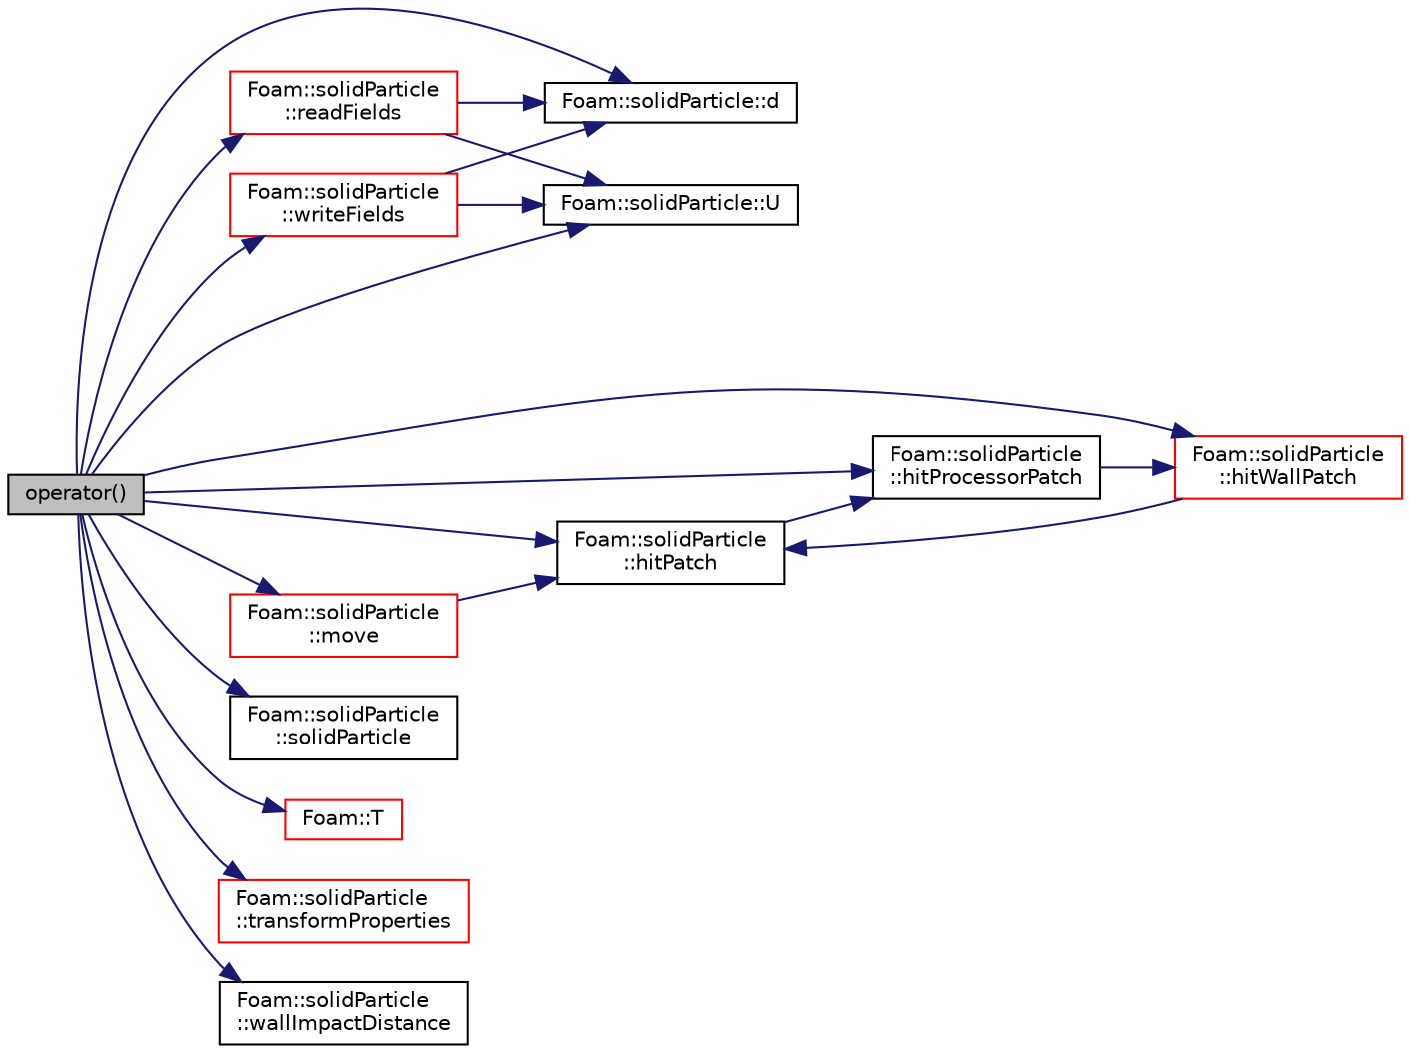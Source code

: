 digraph "operator()"
{
  bgcolor="transparent";
  edge [fontname="Helvetica",fontsize="10",labelfontname="Helvetica",labelfontsize="10"];
  node [fontname="Helvetica",fontsize="10",shape=record];
  rankdir="LR";
  Node1 [label="operator()",height=0.2,width=0.4,color="black", fillcolor="grey75", style="filled", fontcolor="black"];
  Node1 -> Node2 [color="midnightblue",fontsize="10",style="solid",fontname="Helvetica"];
  Node2 [label="Foam::solidParticle::d",height=0.2,width=0.4,color="black",URL="$a02439.html#a32cafc10ef1066f92a80e565110fce69",tooltip="Return diameter. "];
  Node1 -> Node3 [color="midnightblue",fontsize="10",style="solid",fontname="Helvetica"];
  Node3 [label="Foam::solidParticle\l::hitPatch",height=0.2,width=0.4,color="black",URL="$a02439.html#a4caf1bad861c1ac81a4479c6de40ec58",tooltip="Overridable function to handle the particle hitting a patch. "];
  Node3 -> Node4 [color="midnightblue",fontsize="10",style="solid",fontname="Helvetica"];
  Node4 [label="Foam::solidParticle\l::hitProcessorPatch",height=0.2,width=0.4,color="black",URL="$a02439.html#a14f5c2f6515b821449df47a8dacccac9",tooltip="Overridable function to handle the particle hitting a. "];
  Node4 -> Node5 [color="midnightblue",fontsize="10",style="solid",fontname="Helvetica"];
  Node5 [label="Foam::solidParticle\l::hitWallPatch",height=0.2,width=0.4,color="red",URL="$a02439.html#a83ddd4996e7a12d68168442c5f04ca72",tooltip="Overridable function to handle the particle hitting a wallPatch. "];
  Node5 -> Node3 [color="midnightblue",fontsize="10",style="solid",fontname="Helvetica"];
  Node1 -> Node4 [color="midnightblue",fontsize="10",style="solid",fontname="Helvetica"];
  Node1 -> Node5 [color="midnightblue",fontsize="10",style="solid",fontname="Helvetica"];
  Node1 -> Node6 [color="midnightblue",fontsize="10",style="solid",fontname="Helvetica"];
  Node6 [label="Foam::solidParticle\l::move",height=0.2,width=0.4,color="red",URL="$a02439.html#aa3b793966d64802fdf262dd4d14d21ed",tooltip="Move. "];
  Node6 -> Node3 [color="midnightblue",fontsize="10",style="solid",fontname="Helvetica"];
  Node1 -> Node7 [color="midnightblue",fontsize="10",style="solid",fontname="Helvetica"];
  Node7 [label="Foam::solidParticle\l::readFields",height=0.2,width=0.4,color="red",URL="$a02439.html#ac7cf0a4e59ebca835e0e428904eecb41"];
  Node7 -> Node2 [color="midnightblue",fontsize="10",style="solid",fontname="Helvetica"];
  Node7 -> Node8 [color="midnightblue",fontsize="10",style="solid",fontname="Helvetica"];
  Node8 [label="Foam::solidParticle::U",height=0.2,width=0.4,color="black",URL="$a02439.html#a836d871041ff82c808364d73209840ae",tooltip="Return velocity. "];
  Node1 -> Node9 [color="midnightblue",fontsize="10",style="solid",fontname="Helvetica"];
  Node9 [label="Foam::solidParticle\l::solidParticle",height=0.2,width=0.4,color="black",URL="$a02439.html#ae0ca73957f7bba264aeca2b8dd6653ee",tooltip="Construct from components. "];
  Node1 -> Node10 [color="midnightblue",fontsize="10",style="solid",fontname="Helvetica"];
  Node10 [label="Foam::T",height=0.2,width=0.4,color="red",URL="$a10974.html#ae57fda0abb14bb0944947c463c6e09d4"];
  Node1 -> Node11 [color="midnightblue",fontsize="10",style="solid",fontname="Helvetica"];
  Node11 [label="Foam::solidParticle\l::transformProperties",height=0.2,width=0.4,color="red",URL="$a02439.html#a021e6438cfdab7a29053eb812cda8ea3",tooltip="Transform the physical properties of the particle. "];
  Node1 -> Node8 [color="midnightblue",fontsize="10",style="solid",fontname="Helvetica"];
  Node1 -> Node12 [color="midnightblue",fontsize="10",style="solid",fontname="Helvetica"];
  Node12 [label="Foam::solidParticle\l::wallImpactDistance",height=0.2,width=0.4,color="black",URL="$a02439.html#a73aee8a46fedc7285603c45bdeab6689",tooltip="The nearest distance to a wall that. "];
  Node1 -> Node13 [color="midnightblue",fontsize="10",style="solid",fontname="Helvetica"];
  Node13 [label="Foam::solidParticle\l::writeFields",height=0.2,width=0.4,color="red",URL="$a02439.html#ae8ec839877d43a55d64c270034768f28"];
  Node13 -> Node2 [color="midnightblue",fontsize="10",style="solid",fontname="Helvetica"];
  Node13 -> Node8 [color="midnightblue",fontsize="10",style="solid",fontname="Helvetica"];
}

